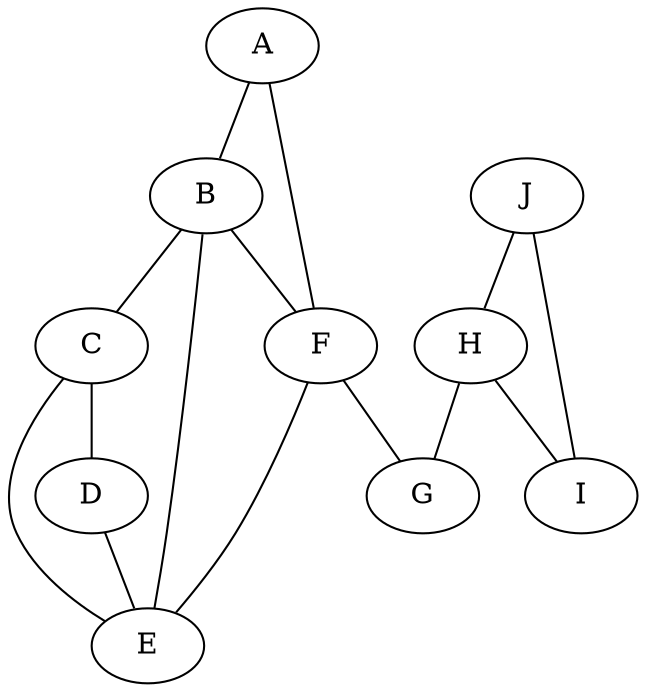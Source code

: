 strict graph "third" {
  A -- B
  A -- F
  B -- C
  B -- E
  B -- F
  C -- D
  C -- E
  D -- E
  F -- E
  F -- G
  H -- G
  H -- I
  J -- I
  J -- H
}
